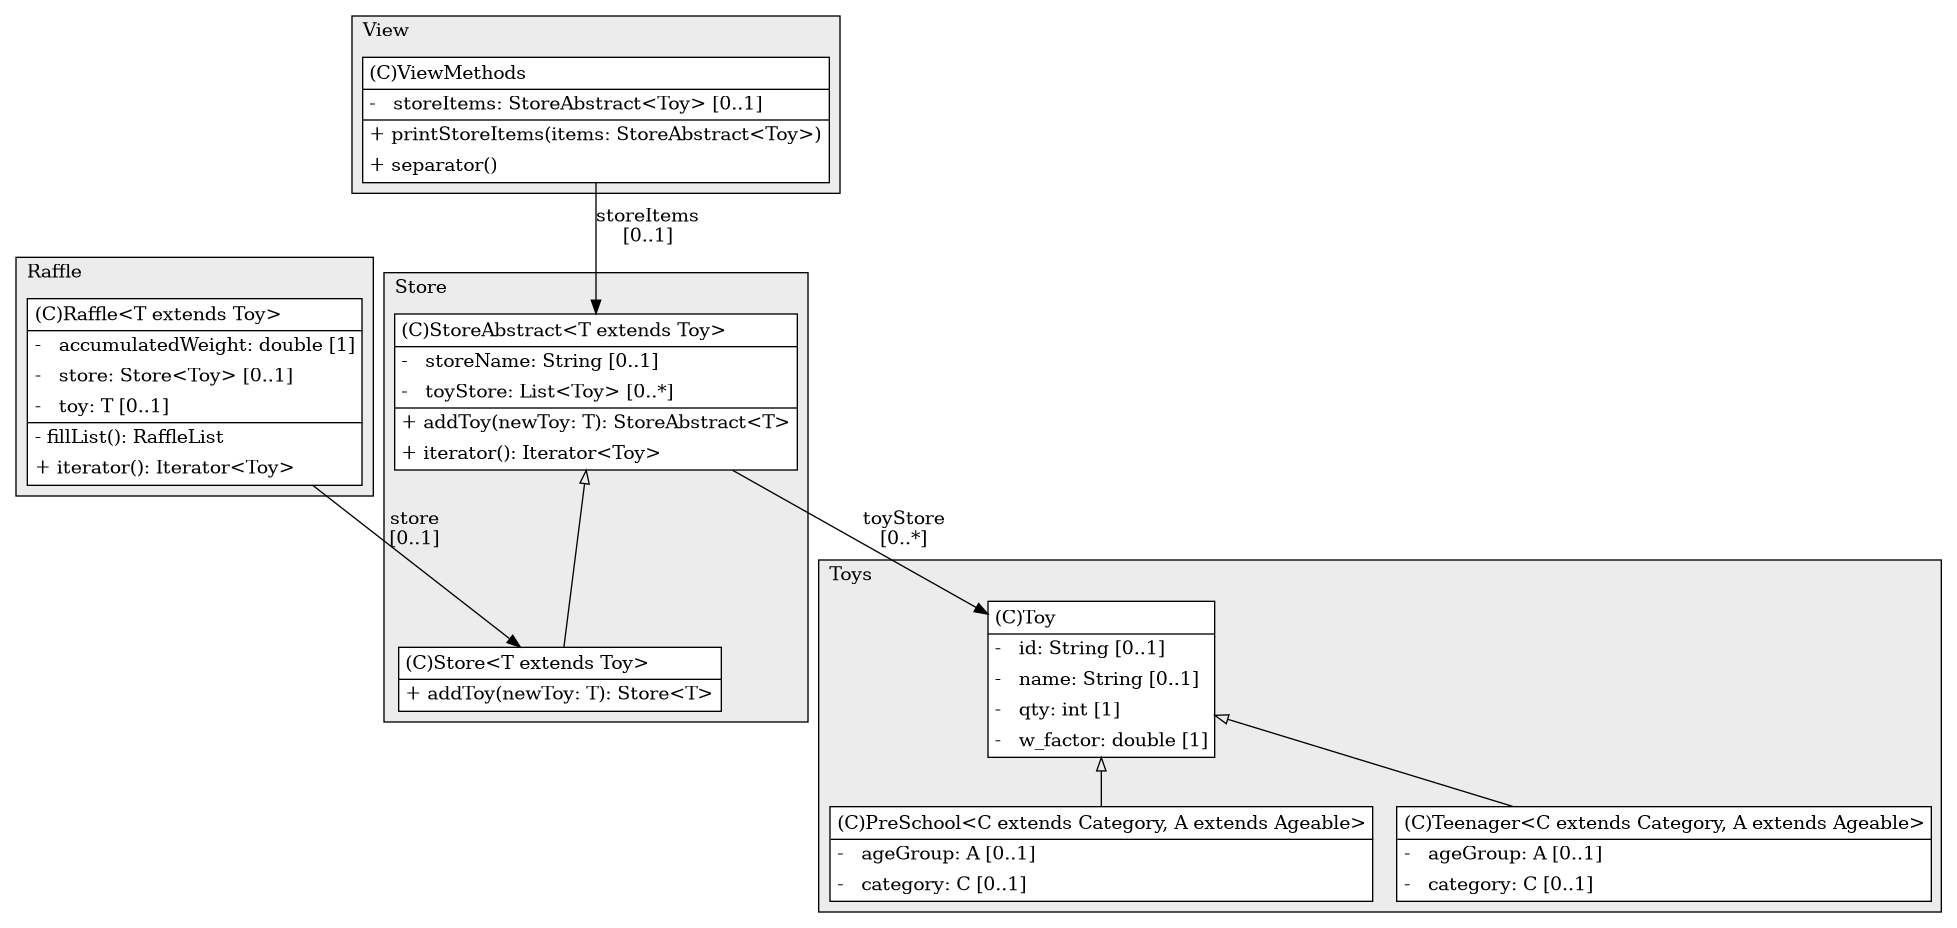@startuml

/' diagram meta data start
config=StructureConfiguration;
{
  "projectClassification": {
    "searchMode": "OpenProject", // OpenProject, AllProjects
    "includedProjects": "",
    "pathEndKeywords": "*.impl",
    "isClientPath": "",
    "isClientName": "",
    "isTestPath": "",
    "isTestName": "",
    "isMappingPath": "",
    "isMappingName": "",
    "isDataAccessPath": "",
    "isDataAccessName": "",
    "isDataStructurePath": "",
    "isDataStructureName": "",
    "isInterfaceStructuresPath": "",
    "isInterfaceStructuresName": "",
    "isEntryPointPath": "",
    "isEntryPointName": "",
    "treatFinalFieldsAsMandatory": false
  },
  "graphRestriction": {
    "classPackageExcludeFilter": "",
    "classPackageIncludeFilter": "",
    "classNameExcludeFilter": "",
    "classNameIncludeFilter": "",
    "methodNameExcludeFilter": "",
    "methodNameIncludeFilter": "",
    "removeByInheritance": "", // inheritance/annotation based filtering is done in a second step
    "removeByAnnotation": "",
    "removeByClassPackage": "", // cleanup the graph after inheritance/annotation based filtering is done
    "removeByClassName": "",
    "cutMappings": false,
    "cutEnum": true,
    "cutTests": true,
    "cutClient": true,
    "cutDataAccess": false,
    "cutInterfaceStructures": false,
    "cutDataStructures": false,
    "cutGetterAndSetter": true,
    "cutConstructors": true
  },
  "graphTraversal": {
    "forwardDepth": 6,
    "backwardDepth": 6,
    "classPackageExcludeFilter": "",
    "classPackageIncludeFilter": "",
    "classNameExcludeFilter": "",
    "classNameIncludeFilter": "",
    "methodNameExcludeFilter": "",
    "methodNameIncludeFilter": "",
    "hideMappings": false,
    "hideDataStructures": false,
    "hidePrivateMethods": true,
    "hideInterfaceCalls": true, // indirection: implementation -> interface (is hidden) -> implementation
    "onlyShowApplicationEntryPoints": false, // root node is included
    "useMethodCallsForStructureDiagram": "ForwardOnly" // ForwardOnly, BothDirections, No
  },
  "details": {
    "aggregation": "GroupByClass", // ByClass, GroupByClass, None
    "showClassGenericTypes": true,
    "showMethods": true,
    "showMethodParameterNames": true,
    "showMethodParameterTypes": true,
    "showMethodReturnType": true,
    "showPackageLevels": 2,
    "showDetailedClassStructure": true
  },
  "rootClass": "Model.Store.Store",
  "extensionCallbackMethod": "" // qualified.class.name#methodName - signature: public static String method(String)
}
diagram meta data end '/



digraph g {
    rankdir="TB"
    splines=polyline
    

'nodes 
subgraph cluster_1854655224 { 
   	label=Raffle
	labeljust=l
	fillcolor="#ececec"
	style=filled
   
   Raffle1323695219[
	label=<<TABLE BORDER="1" CELLBORDER="0" CELLPADDING="4" CELLSPACING="0">
<TR><TD ALIGN="LEFT" >(C)Raffle&lt;T extends Toy&gt;</TD></TR>
<HR/>
<TR><TD ALIGN="LEFT" >-   accumulatedWeight: double [1]</TD></TR>
<TR><TD ALIGN="LEFT" >-   store: Store&lt;Toy&gt; [0..1]</TD></TR>
<TR><TD ALIGN="LEFT" >-   toy: T [0..1]</TD></TR>
<HR/>
<TR><TD ALIGN="LEFT" >- fillList(): RaffleList</TD></TR>
<TR><TD ALIGN="LEFT" >+ iterator(): Iterator&lt;Toy&gt;</TD></TR>
</TABLE>>
	style=filled
	margin=0
	shape=plaintext
	fillcolor="#FFFFFF"
];
} 

subgraph cluster_2612981 { 
   	label=Toys
	labeljust=l
	fillcolor="#ececec"
	style=filled
   
   PreSchool242644294[
	label=<<TABLE BORDER="1" CELLBORDER="0" CELLPADDING="4" CELLSPACING="0">
<TR><TD ALIGN="LEFT" >(C)PreSchool&lt;C extends Category, A extends Ageable&gt;</TD></TR>
<HR/>
<TR><TD ALIGN="LEFT" >-   ageGroup: A [0..1]</TD></TR>
<TR><TD ALIGN="LEFT" >-   category: C [0..1]</TD></TR>
</TABLE>>
	style=filled
	margin=0
	shape=plaintext
	fillcolor="#FFFFFF"
];

Teenager242644294[
	label=<<TABLE BORDER="1" CELLBORDER="0" CELLPADDING="4" CELLSPACING="0">
<TR><TD ALIGN="LEFT" >(C)Teenager&lt;C extends Category, A extends Ageable&gt;</TD></TR>
<HR/>
<TR><TD ALIGN="LEFT" >-   ageGroup: A [0..1]</TD></TR>
<TR><TD ALIGN="LEFT" >-   category: C [0..1]</TD></TR>
</TABLE>>
	style=filled
	margin=0
	shape=plaintext
	fillcolor="#FFFFFF"
];

Toy242644294[
	label=<<TABLE BORDER="1" CELLBORDER="0" CELLPADDING="4" CELLSPACING="0">
<TR><TD ALIGN="LEFT" >(C)Toy</TD></TR>
<HR/>
<TR><TD ALIGN="LEFT" >-   id: String [0..1]</TD></TR>
<TR><TD ALIGN="LEFT" >-   name: String [0..1]</TD></TR>
<TR><TD ALIGN="LEFT" >-   qty: int [1]</TD></TR>
<TR><TD ALIGN="LEFT" >-   w_factor: double [1]</TD></TR>
</TABLE>>
	style=filled
	margin=0
	shape=plaintext
	fillcolor="#FFFFFF"
];
} 

subgraph cluster_2666181 { 
   	label=View
	labeljust=l
	fillcolor="#ececec"
	style=filled
   
   ViewMethods2666181[
	label=<<TABLE BORDER="1" CELLBORDER="0" CELLPADDING="4" CELLSPACING="0">
<TR><TD ALIGN="LEFT" >(C)ViewMethods</TD></TR>
<HR/>
<TR><TD ALIGN="LEFT" >-   storeItems: StoreAbstract&lt;Toy&gt; [0..1]</TD></TR>
<HR/>
<TR><TD ALIGN="LEFT" >+ printStoreItems(items: StoreAbstract&lt;Toy&gt;)</TD></TR>
<TR><TD ALIGN="LEFT" >+ separator()</TD></TR>
</TABLE>>
	style=filled
	margin=0
	shape=plaintext
	fillcolor="#FFFFFF"
];
} 

subgraph cluster_80218305 { 
   	label=Store
	labeljust=l
	fillcolor="#ececec"
	style=filled
   
   Store1067177372[
	label=<<TABLE BORDER="1" CELLBORDER="0" CELLPADDING="4" CELLSPACING="0">
<TR><TD ALIGN="LEFT" >(C)Store&lt;T extends Toy&gt;</TD></TR>
<HR/>
<TR><TD ALIGN="LEFT" >+ addToy(newToy: T): Store&lt;T&gt;</TD></TR>
</TABLE>>
	style=filled
	margin=0
	shape=plaintext
	fillcolor="#FFFFFF"
];

StoreAbstract1067177372[
	label=<<TABLE BORDER="1" CELLBORDER="0" CELLPADDING="4" CELLSPACING="0">
<TR><TD ALIGN="LEFT" >(C)StoreAbstract&lt;T extends Toy&gt;</TD></TR>
<HR/>
<TR><TD ALIGN="LEFT" >-   storeName: String [0..1]</TD></TR>
<TR><TD ALIGN="LEFT" >-   toyStore: List&lt;Toy&gt; [0..*]</TD></TR>
<HR/>
<TR><TD ALIGN="LEFT" >+ addToy(newToy: T): StoreAbstract&lt;T&gt;</TD></TR>
<TR><TD ALIGN="LEFT" >+ iterator(): Iterator&lt;Toy&gt;</TD></TR>
</TABLE>>
	style=filled
	margin=0
	shape=plaintext
	fillcolor="#FFFFFF"
];
} 

'edges    
Raffle1323695219 -> Store1067177372[label="store
[0..1]"];
StoreAbstract1067177372 -> Store1067177372[arrowhead=none, arrowtail=empty, dir=both];
StoreAbstract1067177372 -> Toy242644294[label="toyStore
[0..*]"];
Toy242644294 -> PreSchool242644294[arrowhead=none, arrowtail=empty, dir=both];
Toy242644294 -> Teenager242644294[arrowhead=none, arrowtail=empty, dir=both];
ViewMethods2666181 -> StoreAbstract1067177372[label="storeItems
[0..1]"];
    
}
@enduml